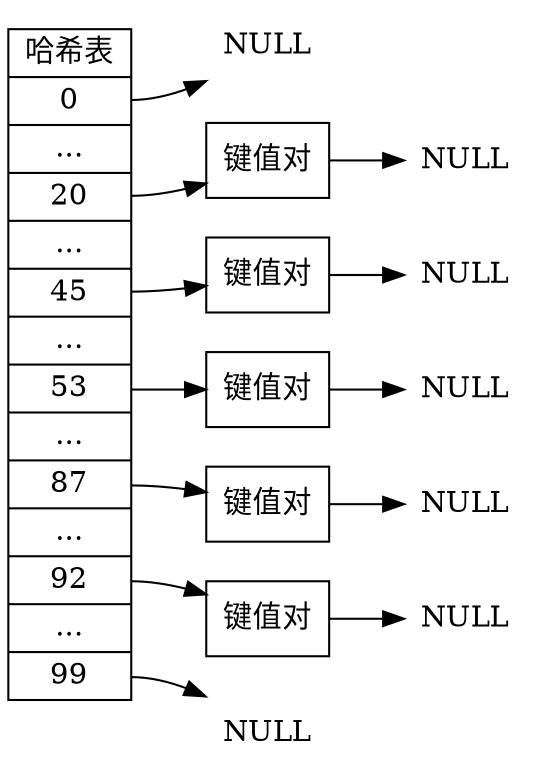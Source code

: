 digraph {

    rankdir = LR;

    //

    node [shape = record];

    table [label = " <head> 哈希表 | <0> 0 | ... | <20> 20 | ... | <45> 45 | ... | <53> 53 | ... | <87> 87 | ... | <92> 92 | ... | <99> 99 "];

    kv20 [label = "<head> 键值对 "];
    kv45 [label = "<head> 键值对 "];
    kv53 [label = "<head> 键值对 "];
    kv87 [label = "<head> 键值对 "];
    kv92 [label = "<head> 键值对 "];

    //

    node [shape = plaintext, label = "NULL"];

    null0;
    null20;
    null45;
    null53;
    null87;
    null92;
    null99;

    //

    table:0 -> null0;
    table:20 -> kv20:head -> null20;
    table:45 -> kv45:head -> null45;
    table:53 -> kv53:head -> null53;
    table:87 -> kv87:head -> null87;
    table:92 -> kv92:head -> null92;
    table:99 -> null99;
}
